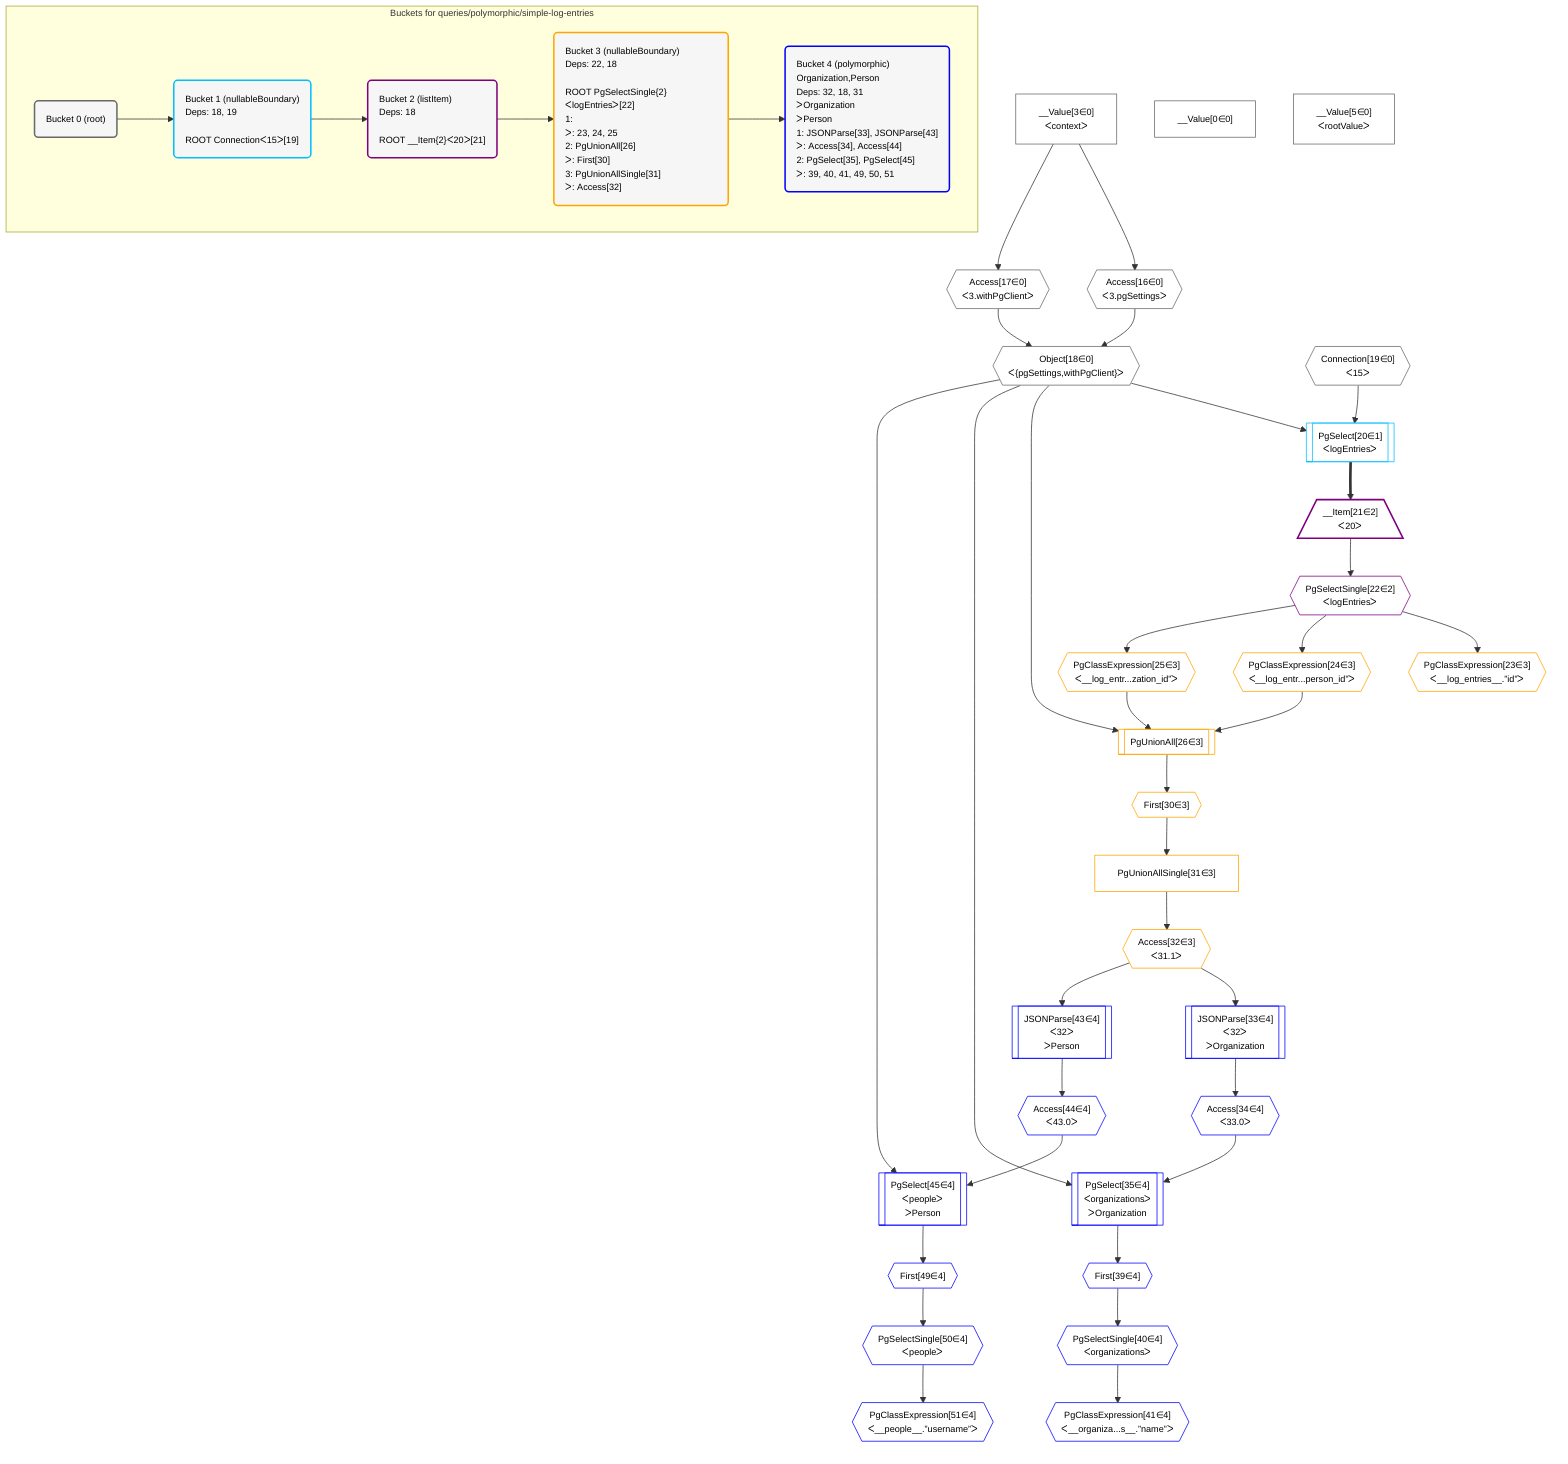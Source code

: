 %%{init: {'themeVariables': { 'fontSize': '12px'}}}%%
graph TD
    classDef path fill:#eee,stroke:#000,color:#000
    classDef plan fill:#fff,stroke-width:1px,color:#000
    classDef itemplan fill:#fff,stroke-width:2px,color:#000
    classDef unbatchedplan fill:#dff,stroke-width:1px,color:#000
    classDef sideeffectplan fill:#fcc,stroke-width:2px,color:#000
    classDef bucket fill:#f6f6f6,color:#000,stroke-width:2px,text-align:left


    %% plan dependencies
    Object18{{"Object[18∈0]<br />ᐸ{pgSettings,withPgClient}ᐳ"}}:::plan
    Access16{{"Access[16∈0]<br />ᐸ3.pgSettingsᐳ"}}:::plan
    Access17{{"Access[17∈0]<br />ᐸ3.withPgClientᐳ"}}:::plan
    Access16 & Access17 --> Object18
    __Value3["__Value[3∈0]<br />ᐸcontextᐳ"]:::plan
    __Value3 --> Access16
    __Value3 --> Access17
    __Value0["__Value[0∈0]"]:::plan
    __Value5["__Value[5∈0]<br />ᐸrootValueᐳ"]:::plan
    Connection19{{"Connection[19∈0]<br />ᐸ15ᐳ"}}:::plan
    PgSelect20[["PgSelect[20∈1]<br />ᐸlogEntriesᐳ"]]:::plan
    Object18 & Connection19 --> PgSelect20
    __Item21[/"__Item[21∈2]<br />ᐸ20ᐳ"\]:::itemplan
    PgSelect20 ==> __Item21
    PgSelectSingle22{{"PgSelectSingle[22∈2]<br />ᐸlogEntriesᐳ"}}:::plan
    __Item21 --> PgSelectSingle22
    PgUnionAll26[["PgUnionAll[26∈3]"]]:::plan
    PgClassExpression24{{"PgClassExpression[24∈3]<br />ᐸ__log_entr...person_id”ᐳ"}}:::plan
    PgClassExpression25{{"PgClassExpression[25∈3]<br />ᐸ__log_entr...zation_id”ᐳ"}}:::plan
    Object18 & PgClassExpression24 & PgClassExpression25 --> PgUnionAll26
    PgClassExpression23{{"PgClassExpression[23∈3]<br />ᐸ__log_entries__.”id”ᐳ"}}:::plan
    PgSelectSingle22 --> PgClassExpression23
    PgSelectSingle22 --> PgClassExpression24
    PgSelectSingle22 --> PgClassExpression25
    First30{{"First[30∈3]"}}:::plan
    PgUnionAll26 --> First30
    PgUnionAllSingle31["PgUnionAllSingle[31∈3]"]:::plan
    First30 --> PgUnionAllSingle31
    Access32{{"Access[32∈3]<br />ᐸ31.1ᐳ"}}:::plan
    PgUnionAllSingle31 --> Access32
    PgSelect35[["PgSelect[35∈4]<br />ᐸorganizationsᐳ<br />ᐳOrganization"]]:::plan
    Access34{{"Access[34∈4]<br />ᐸ33.0ᐳ"}}:::plan
    Object18 & Access34 --> PgSelect35
    PgSelect45[["PgSelect[45∈4]<br />ᐸpeopleᐳ<br />ᐳPerson"]]:::plan
    Access44{{"Access[44∈4]<br />ᐸ43.0ᐳ"}}:::plan
    Object18 & Access44 --> PgSelect45
    JSONParse33[["JSONParse[33∈4]<br />ᐸ32ᐳ<br />ᐳOrganization"]]:::plan
    Access32 --> JSONParse33
    JSONParse33 --> Access34
    First39{{"First[39∈4]"}}:::plan
    PgSelect35 --> First39
    PgSelectSingle40{{"PgSelectSingle[40∈4]<br />ᐸorganizationsᐳ"}}:::plan
    First39 --> PgSelectSingle40
    PgClassExpression41{{"PgClassExpression[41∈4]<br />ᐸ__organiza...s__.”name”ᐳ"}}:::plan
    PgSelectSingle40 --> PgClassExpression41
    JSONParse43[["JSONParse[43∈4]<br />ᐸ32ᐳ<br />ᐳPerson"]]:::plan
    Access32 --> JSONParse43
    JSONParse43 --> Access44
    First49{{"First[49∈4]"}}:::plan
    PgSelect45 --> First49
    PgSelectSingle50{{"PgSelectSingle[50∈4]<br />ᐸpeopleᐳ"}}:::plan
    First49 --> PgSelectSingle50
    PgClassExpression51{{"PgClassExpression[51∈4]<br />ᐸ__people__.”username”ᐳ"}}:::plan
    PgSelectSingle50 --> PgClassExpression51

    %% define steps

    subgraph "Buckets for queries/polymorphic/simple-log-entries"
    Bucket0("Bucket 0 (root)"):::bucket
    classDef bucket0 stroke:#696969
    class Bucket0,__Value0,__Value3,__Value5,Access16,Access17,Object18,Connection19 bucket0
    Bucket1("Bucket 1 (nullableBoundary)<br />Deps: 18, 19<br /><br />ROOT Connectionᐸ15ᐳ[19]"):::bucket
    classDef bucket1 stroke:#00bfff
    class Bucket1,PgSelect20 bucket1
    Bucket2("Bucket 2 (listItem)<br />Deps: 18<br /><br />ROOT __Item{2}ᐸ20ᐳ[21]"):::bucket
    classDef bucket2 stroke:#7f007f
    class Bucket2,__Item21,PgSelectSingle22 bucket2
    Bucket3("Bucket 3 (nullableBoundary)<br />Deps: 22, 18<br /><br />ROOT PgSelectSingle{2}ᐸlogEntriesᐳ[22]<br />1: <br />ᐳ: 23, 24, 25<br />2: PgUnionAll[26]<br />ᐳ: First[30]<br />3: PgUnionAllSingle[31]<br />ᐳ: Access[32]"):::bucket
    classDef bucket3 stroke:#ffa500
    class Bucket3,PgClassExpression23,PgClassExpression24,PgClassExpression25,PgUnionAll26,First30,PgUnionAllSingle31,Access32 bucket3
    Bucket4("Bucket 4 (polymorphic)<br />Organization,Person<br />Deps: 32, 18, 31<br />ᐳOrganization<br />ᐳPerson<br />1: JSONParse[33], JSONParse[43]<br />ᐳ: Access[34], Access[44]<br />2: PgSelect[35], PgSelect[45]<br />ᐳ: 39, 40, 41, 49, 50, 51"):::bucket
    classDef bucket4 stroke:#0000ff
    class Bucket4,JSONParse33,Access34,PgSelect35,First39,PgSelectSingle40,PgClassExpression41,JSONParse43,Access44,PgSelect45,First49,PgSelectSingle50,PgClassExpression51 bucket4
    Bucket0 --> Bucket1
    Bucket1 --> Bucket2
    Bucket2 --> Bucket3
    Bucket3 --> Bucket4
    end